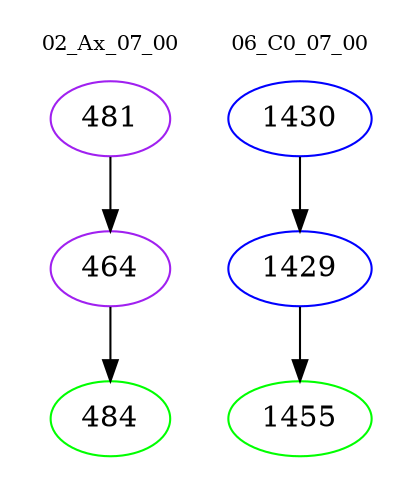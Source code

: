 digraph{
subgraph cluster_0 {
color = white
label = "02_Ax_07_00";
fontsize=10;
T0_481 [label="481", color="purple"]
T0_481 -> T0_464 [color="black"]
T0_464 [label="464", color="purple"]
T0_464 -> T0_484 [color="black"]
T0_484 [label="484", color="green"]
}
subgraph cluster_1 {
color = white
label = "06_C0_07_00";
fontsize=10;
T1_1430 [label="1430", color="blue"]
T1_1430 -> T1_1429 [color="black"]
T1_1429 [label="1429", color="blue"]
T1_1429 -> T1_1455 [color="black"]
T1_1455 [label="1455", color="green"]
}
}
